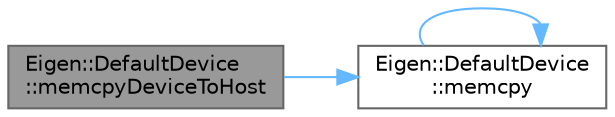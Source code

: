 digraph "Eigen::DefaultDevice::memcpyDeviceToHost"
{
 // LATEX_PDF_SIZE
  bgcolor="transparent";
  edge [fontname=Helvetica,fontsize=10,labelfontname=Helvetica,labelfontsize=10];
  node [fontname=Helvetica,fontsize=10,shape=box,height=0.2,width=0.4];
  rankdir="LR";
  Node1 [id="Node000001",label="Eigen::DefaultDevice\l::memcpyDeviceToHost",height=0.2,width=0.4,color="gray40", fillcolor="grey60", style="filled", fontcolor="black",tooltip=" "];
  Node1 -> Node2 [id="edge1_Node000001_Node000002",color="steelblue1",style="solid",tooltip=" "];
  Node2 [id="Node000002",label="Eigen::DefaultDevice\l::memcpy",height=0.2,width=0.4,color="grey40", fillcolor="white", style="filled",URL="$struct_eigen_1_1_default_device.html#a61984e9d6b70218273aea25952877bef",tooltip=" "];
  Node2 -> Node2 [id="edge2_Node000002_Node000002",color="steelblue1",style="solid",tooltip=" "];
}
